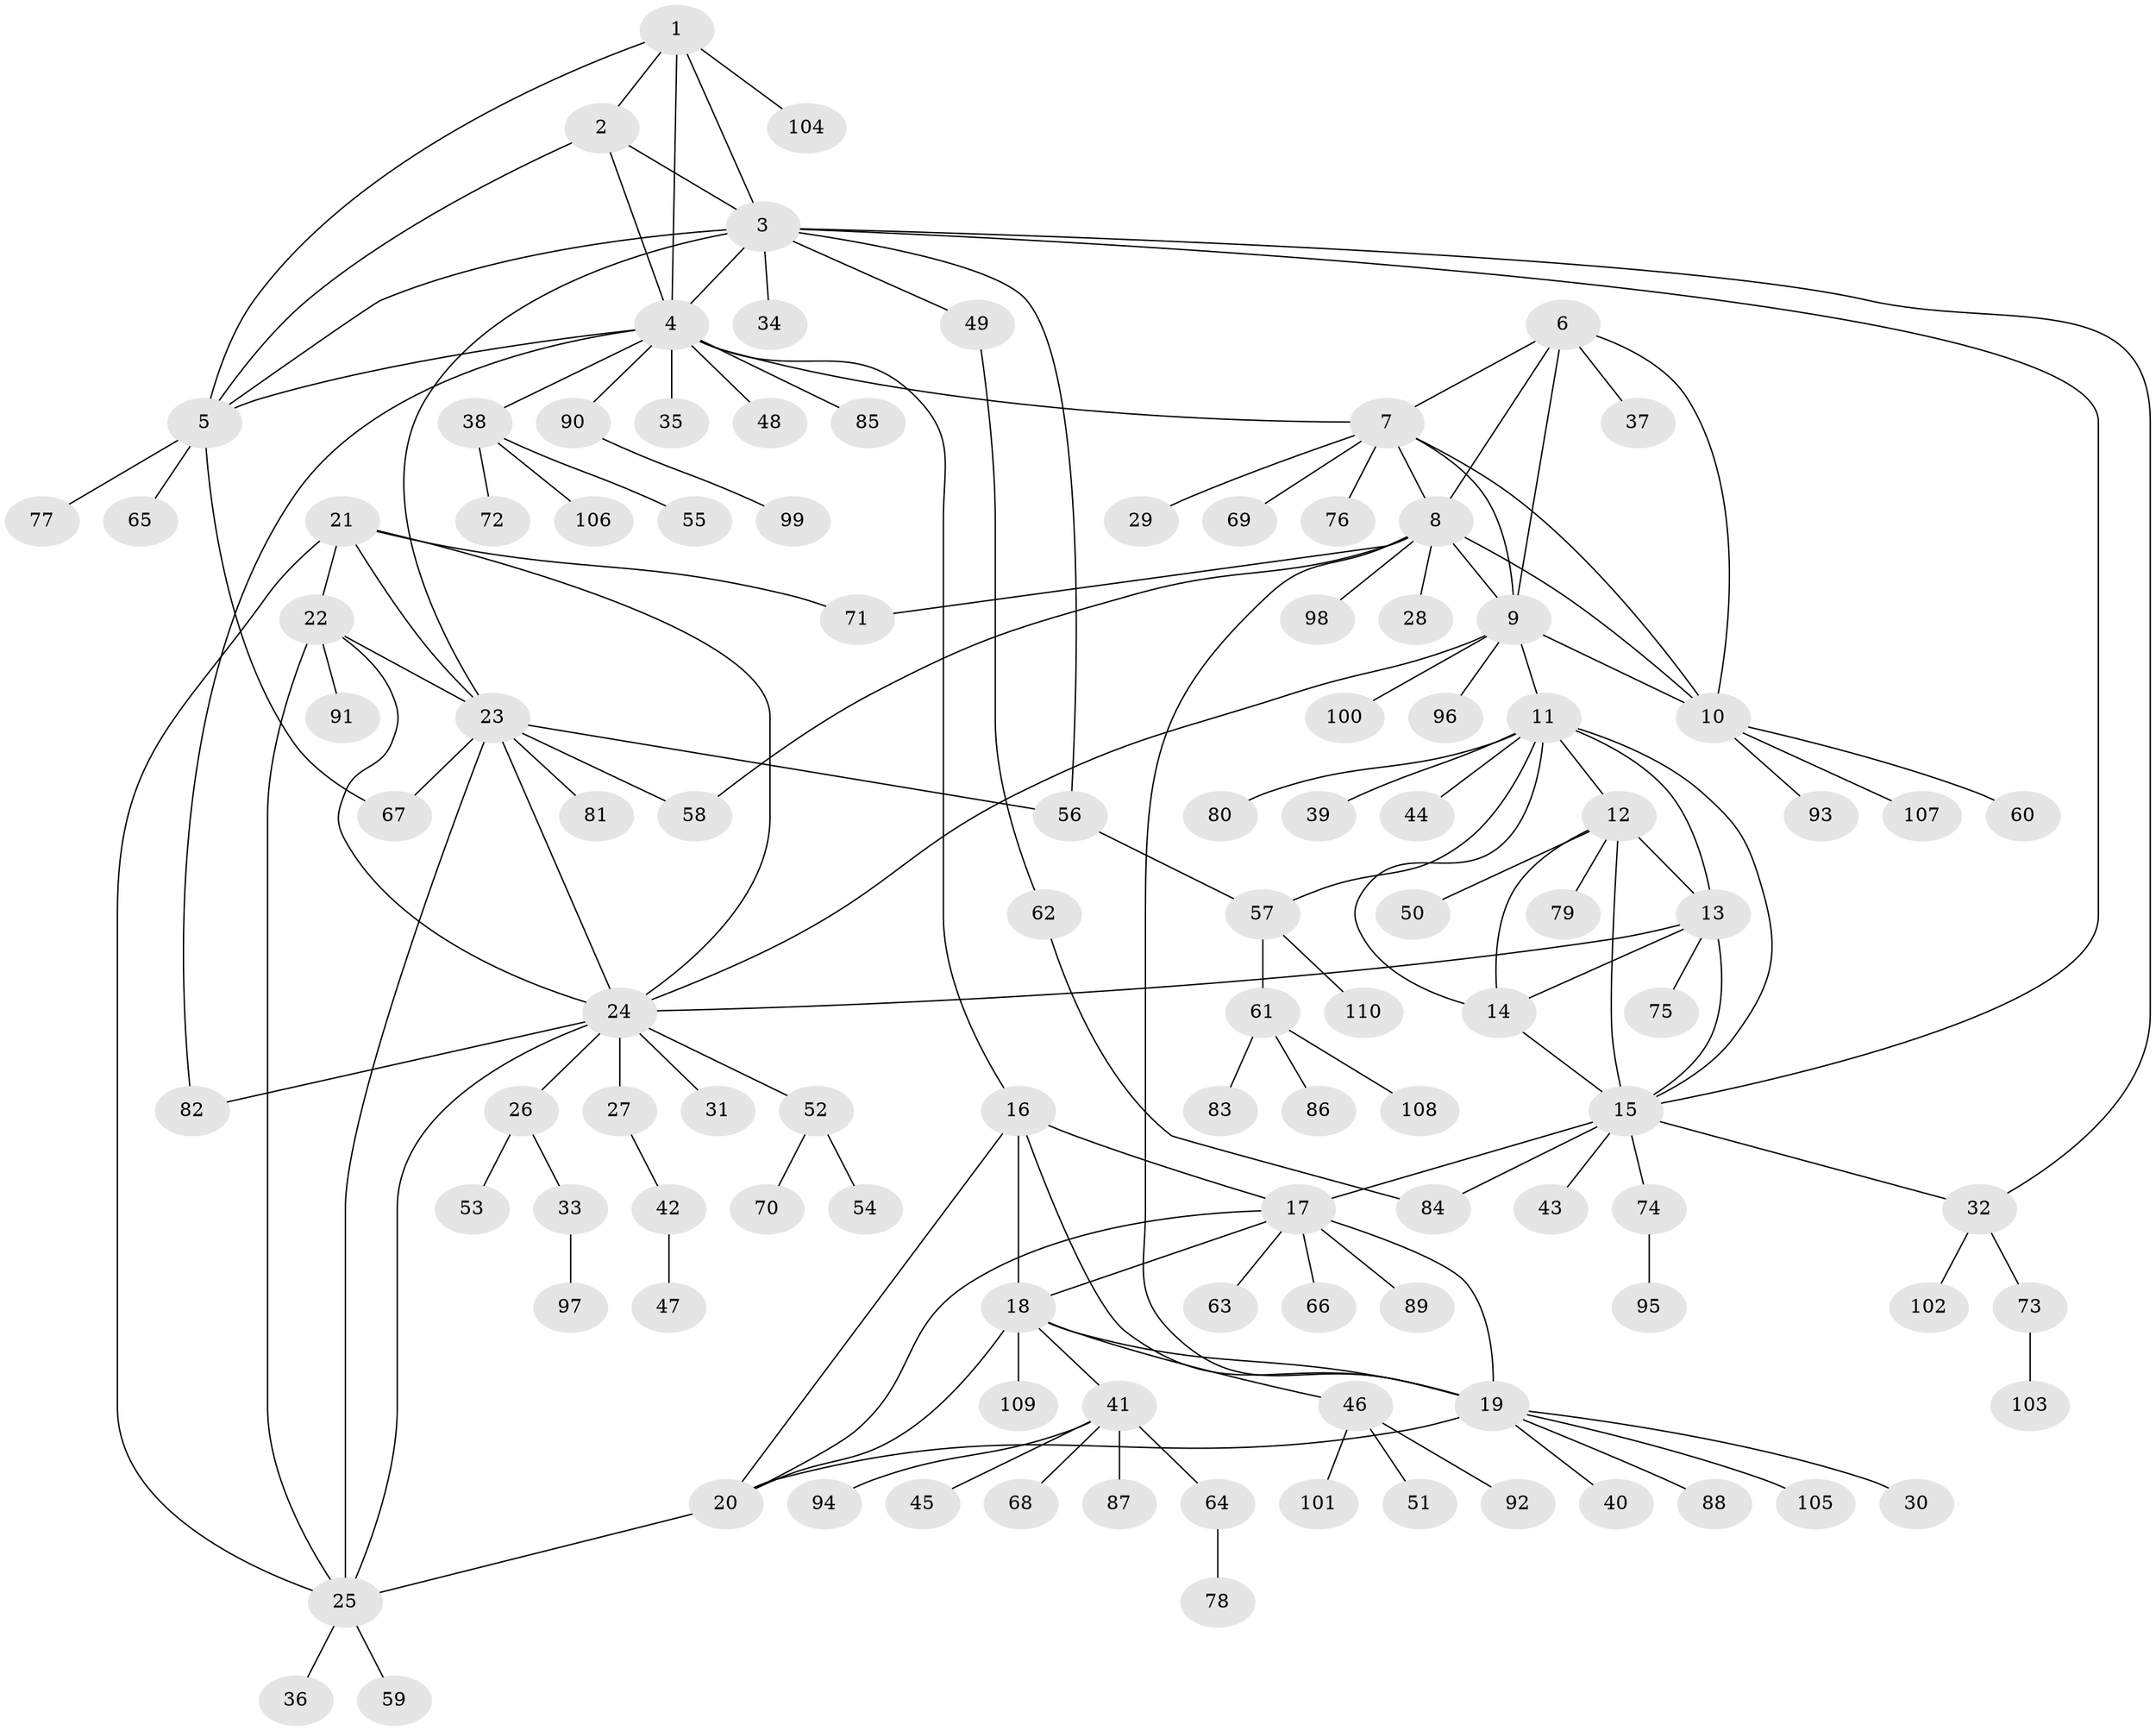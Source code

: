 // Generated by graph-tools (version 1.1) at 2025/26/03/09/25 03:26:34]
// undirected, 110 vertices, 153 edges
graph export_dot {
graph [start="1"]
  node [color=gray90,style=filled];
  1;
  2;
  3;
  4;
  5;
  6;
  7;
  8;
  9;
  10;
  11;
  12;
  13;
  14;
  15;
  16;
  17;
  18;
  19;
  20;
  21;
  22;
  23;
  24;
  25;
  26;
  27;
  28;
  29;
  30;
  31;
  32;
  33;
  34;
  35;
  36;
  37;
  38;
  39;
  40;
  41;
  42;
  43;
  44;
  45;
  46;
  47;
  48;
  49;
  50;
  51;
  52;
  53;
  54;
  55;
  56;
  57;
  58;
  59;
  60;
  61;
  62;
  63;
  64;
  65;
  66;
  67;
  68;
  69;
  70;
  71;
  72;
  73;
  74;
  75;
  76;
  77;
  78;
  79;
  80;
  81;
  82;
  83;
  84;
  85;
  86;
  87;
  88;
  89;
  90;
  91;
  92;
  93;
  94;
  95;
  96;
  97;
  98;
  99;
  100;
  101;
  102;
  103;
  104;
  105;
  106;
  107;
  108;
  109;
  110;
  1 -- 2;
  1 -- 3;
  1 -- 4;
  1 -- 5;
  1 -- 104;
  2 -- 3;
  2 -- 4;
  2 -- 5;
  3 -- 4;
  3 -- 5;
  3 -- 15;
  3 -- 23;
  3 -- 32;
  3 -- 34;
  3 -- 49;
  3 -- 56;
  4 -- 5;
  4 -- 7;
  4 -- 16;
  4 -- 35;
  4 -- 38;
  4 -- 48;
  4 -- 82;
  4 -- 85;
  4 -- 90;
  5 -- 65;
  5 -- 67;
  5 -- 77;
  6 -- 7;
  6 -- 8;
  6 -- 9;
  6 -- 10;
  6 -- 37;
  7 -- 8;
  7 -- 9;
  7 -- 10;
  7 -- 29;
  7 -- 69;
  7 -- 76;
  8 -- 9;
  8 -- 10;
  8 -- 19;
  8 -- 28;
  8 -- 58;
  8 -- 71;
  8 -- 98;
  9 -- 10;
  9 -- 11;
  9 -- 24;
  9 -- 96;
  9 -- 100;
  10 -- 60;
  10 -- 93;
  10 -- 107;
  11 -- 12;
  11 -- 13;
  11 -- 14;
  11 -- 15;
  11 -- 39;
  11 -- 44;
  11 -- 57;
  11 -- 80;
  12 -- 13;
  12 -- 14;
  12 -- 15;
  12 -- 50;
  12 -- 79;
  13 -- 14;
  13 -- 15;
  13 -- 24;
  13 -- 75;
  14 -- 15;
  15 -- 17;
  15 -- 32;
  15 -- 43;
  15 -- 74;
  15 -- 84;
  16 -- 17;
  16 -- 18;
  16 -- 19;
  16 -- 20;
  17 -- 18;
  17 -- 19;
  17 -- 20;
  17 -- 63;
  17 -- 66;
  17 -- 89;
  18 -- 19;
  18 -- 20;
  18 -- 41;
  18 -- 46;
  18 -- 109;
  19 -- 20;
  19 -- 30;
  19 -- 40;
  19 -- 88;
  19 -- 105;
  20 -- 25;
  21 -- 22;
  21 -- 23;
  21 -- 24;
  21 -- 25;
  21 -- 71;
  22 -- 23;
  22 -- 24;
  22 -- 25;
  22 -- 91;
  23 -- 24;
  23 -- 25;
  23 -- 56;
  23 -- 58;
  23 -- 67;
  23 -- 81;
  24 -- 25;
  24 -- 26;
  24 -- 27;
  24 -- 31;
  24 -- 52;
  24 -- 82;
  25 -- 36;
  25 -- 59;
  26 -- 33;
  26 -- 53;
  27 -- 42;
  32 -- 73;
  32 -- 102;
  33 -- 97;
  38 -- 55;
  38 -- 72;
  38 -- 106;
  41 -- 45;
  41 -- 64;
  41 -- 68;
  41 -- 87;
  41 -- 94;
  42 -- 47;
  46 -- 51;
  46 -- 92;
  46 -- 101;
  49 -- 62;
  52 -- 54;
  52 -- 70;
  56 -- 57;
  57 -- 61;
  57 -- 110;
  61 -- 83;
  61 -- 86;
  61 -- 108;
  62 -- 84;
  64 -- 78;
  73 -- 103;
  74 -- 95;
  90 -- 99;
}
